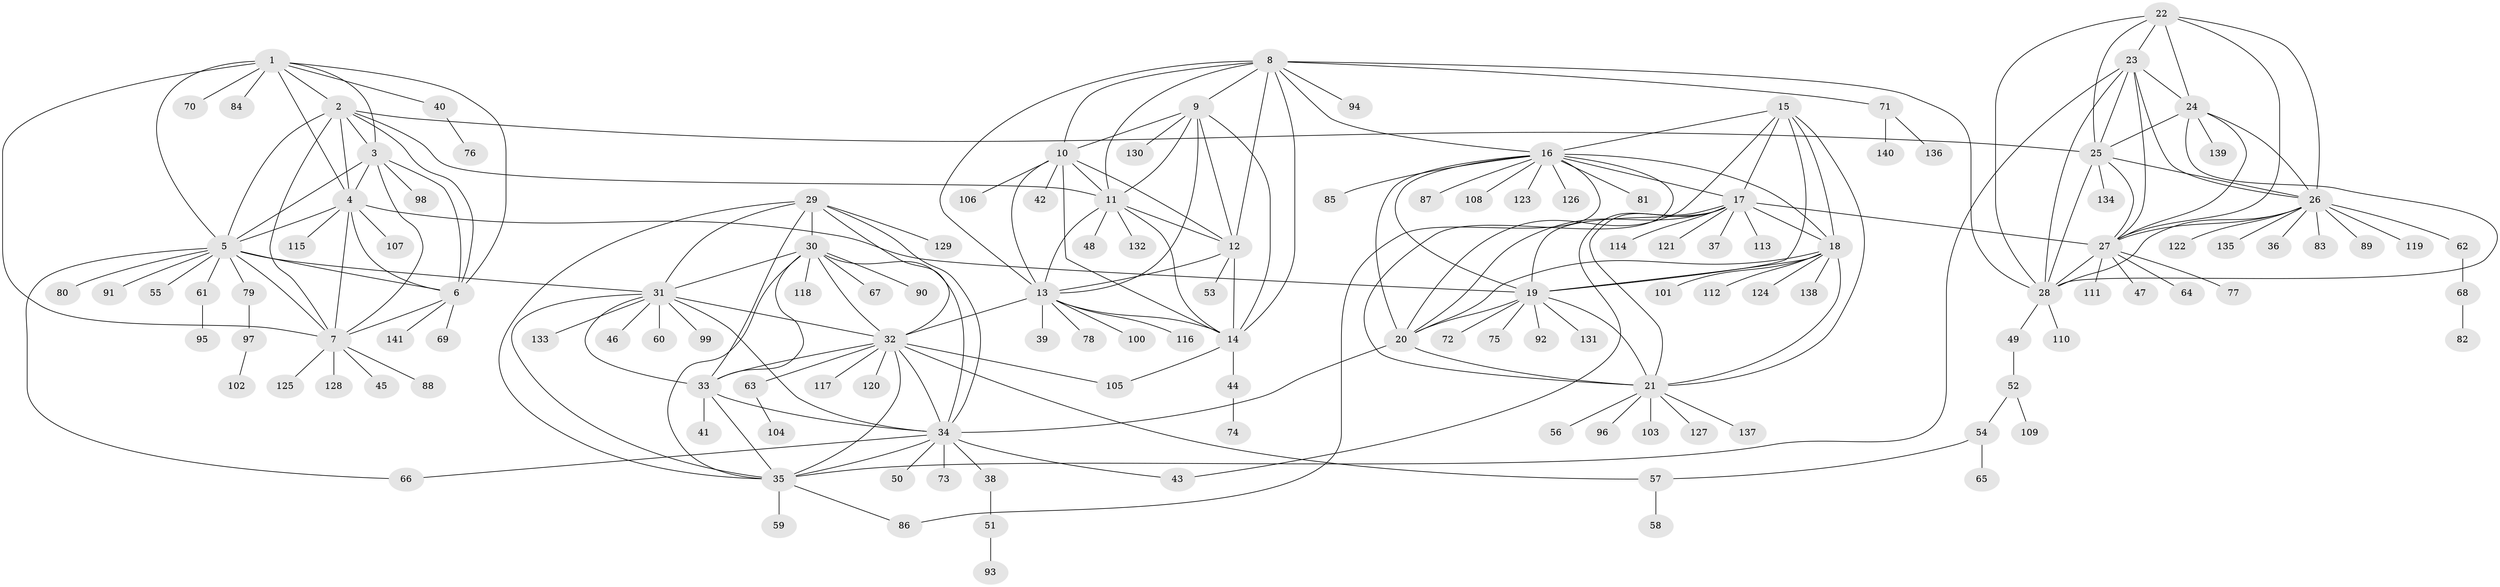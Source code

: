 // Generated by graph-tools (version 1.1) at 2025/50/03/09/25 03:50:38]
// undirected, 141 vertices, 226 edges
graph export_dot {
graph [start="1"]
  node [color=gray90,style=filled];
  1;
  2;
  3;
  4;
  5;
  6;
  7;
  8;
  9;
  10;
  11;
  12;
  13;
  14;
  15;
  16;
  17;
  18;
  19;
  20;
  21;
  22;
  23;
  24;
  25;
  26;
  27;
  28;
  29;
  30;
  31;
  32;
  33;
  34;
  35;
  36;
  37;
  38;
  39;
  40;
  41;
  42;
  43;
  44;
  45;
  46;
  47;
  48;
  49;
  50;
  51;
  52;
  53;
  54;
  55;
  56;
  57;
  58;
  59;
  60;
  61;
  62;
  63;
  64;
  65;
  66;
  67;
  68;
  69;
  70;
  71;
  72;
  73;
  74;
  75;
  76;
  77;
  78;
  79;
  80;
  81;
  82;
  83;
  84;
  85;
  86;
  87;
  88;
  89;
  90;
  91;
  92;
  93;
  94;
  95;
  96;
  97;
  98;
  99;
  100;
  101;
  102;
  103;
  104;
  105;
  106;
  107;
  108;
  109;
  110;
  111;
  112;
  113;
  114;
  115;
  116;
  117;
  118;
  119;
  120;
  121;
  122;
  123;
  124;
  125;
  126;
  127;
  128;
  129;
  130;
  131;
  132;
  133;
  134;
  135;
  136;
  137;
  138;
  139;
  140;
  141;
  1 -- 2;
  1 -- 3;
  1 -- 4;
  1 -- 5;
  1 -- 6;
  1 -- 7;
  1 -- 40;
  1 -- 70;
  1 -- 84;
  2 -- 3;
  2 -- 4;
  2 -- 5;
  2 -- 6;
  2 -- 7;
  2 -- 11;
  2 -- 25;
  3 -- 4;
  3 -- 5;
  3 -- 6;
  3 -- 7;
  3 -- 98;
  4 -- 5;
  4 -- 6;
  4 -- 7;
  4 -- 19;
  4 -- 107;
  4 -- 115;
  5 -- 6;
  5 -- 7;
  5 -- 31;
  5 -- 55;
  5 -- 61;
  5 -- 66;
  5 -- 79;
  5 -- 80;
  5 -- 91;
  6 -- 7;
  6 -- 69;
  6 -- 141;
  7 -- 45;
  7 -- 88;
  7 -- 125;
  7 -- 128;
  8 -- 9;
  8 -- 10;
  8 -- 11;
  8 -- 12;
  8 -- 13;
  8 -- 14;
  8 -- 16;
  8 -- 28;
  8 -- 71;
  8 -- 94;
  9 -- 10;
  9 -- 11;
  9 -- 12;
  9 -- 13;
  9 -- 14;
  9 -- 130;
  10 -- 11;
  10 -- 12;
  10 -- 13;
  10 -- 14;
  10 -- 42;
  10 -- 106;
  11 -- 12;
  11 -- 13;
  11 -- 14;
  11 -- 48;
  11 -- 132;
  12 -- 13;
  12 -- 14;
  12 -- 53;
  13 -- 14;
  13 -- 32;
  13 -- 39;
  13 -- 78;
  13 -- 100;
  13 -- 116;
  14 -- 44;
  14 -- 105;
  15 -- 16;
  15 -- 17;
  15 -- 18;
  15 -- 19;
  15 -- 20;
  15 -- 21;
  16 -- 17;
  16 -- 18;
  16 -- 19;
  16 -- 20;
  16 -- 21;
  16 -- 81;
  16 -- 85;
  16 -- 86;
  16 -- 87;
  16 -- 108;
  16 -- 123;
  16 -- 126;
  17 -- 18;
  17 -- 19;
  17 -- 20;
  17 -- 21;
  17 -- 27;
  17 -- 37;
  17 -- 43;
  17 -- 113;
  17 -- 114;
  17 -- 121;
  18 -- 19;
  18 -- 20;
  18 -- 21;
  18 -- 101;
  18 -- 112;
  18 -- 124;
  18 -- 138;
  19 -- 20;
  19 -- 21;
  19 -- 72;
  19 -- 75;
  19 -- 92;
  19 -- 131;
  20 -- 21;
  20 -- 34;
  21 -- 56;
  21 -- 96;
  21 -- 103;
  21 -- 127;
  21 -- 137;
  22 -- 23;
  22 -- 24;
  22 -- 25;
  22 -- 26;
  22 -- 27;
  22 -- 28;
  23 -- 24;
  23 -- 25;
  23 -- 26;
  23 -- 27;
  23 -- 28;
  23 -- 35;
  24 -- 25;
  24 -- 26;
  24 -- 27;
  24 -- 28;
  24 -- 139;
  25 -- 26;
  25 -- 27;
  25 -- 28;
  25 -- 134;
  26 -- 27;
  26 -- 28;
  26 -- 36;
  26 -- 62;
  26 -- 83;
  26 -- 89;
  26 -- 119;
  26 -- 122;
  26 -- 135;
  27 -- 28;
  27 -- 47;
  27 -- 64;
  27 -- 77;
  27 -- 111;
  28 -- 49;
  28 -- 110;
  29 -- 30;
  29 -- 31;
  29 -- 32;
  29 -- 33;
  29 -- 34;
  29 -- 35;
  29 -- 129;
  30 -- 31;
  30 -- 32;
  30 -- 33;
  30 -- 34;
  30 -- 35;
  30 -- 67;
  30 -- 90;
  30 -- 118;
  31 -- 32;
  31 -- 33;
  31 -- 34;
  31 -- 35;
  31 -- 46;
  31 -- 60;
  31 -- 99;
  31 -- 133;
  32 -- 33;
  32 -- 34;
  32 -- 35;
  32 -- 57;
  32 -- 63;
  32 -- 105;
  32 -- 117;
  32 -- 120;
  33 -- 34;
  33 -- 35;
  33 -- 41;
  34 -- 35;
  34 -- 38;
  34 -- 43;
  34 -- 50;
  34 -- 66;
  34 -- 73;
  35 -- 59;
  35 -- 86;
  38 -- 51;
  40 -- 76;
  44 -- 74;
  49 -- 52;
  51 -- 93;
  52 -- 54;
  52 -- 109;
  54 -- 57;
  54 -- 65;
  57 -- 58;
  61 -- 95;
  62 -- 68;
  63 -- 104;
  68 -- 82;
  71 -- 136;
  71 -- 140;
  79 -- 97;
  97 -- 102;
}
